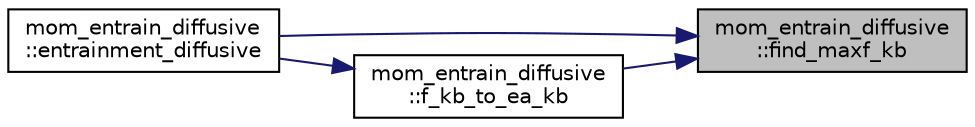 digraph "mom_entrain_diffusive::find_maxf_kb"
{
 // INTERACTIVE_SVG=YES
 // LATEX_PDF_SIZE
  edge [fontname="Helvetica",fontsize="10",labelfontname="Helvetica",labelfontsize="10"];
  node [fontname="Helvetica",fontsize="10",shape=record];
  rankdir="RL";
  Node1 [label="mom_entrain_diffusive\l::find_maxf_kb",height=0.2,width=0.4,color="black", fillcolor="grey75", style="filled", fontcolor="black",tooltip="Maximize F = ent*ds_kb*I_dSkbp1 in the range min_ent < ent < max_ent."];
  Node1 -> Node2 [dir="back",color="midnightblue",fontsize="10",style="solid",fontname="Helvetica"];
  Node2 [label="mom_entrain_diffusive\l::entrainment_diffusive",height=0.2,width=0.4,color="black", fillcolor="white", style="filled",URL="$namespacemom__entrain__diffusive.html#ae68ab2fa707778de2f92ce179729f2ff",tooltip="This subroutine calculates ea and eb, the rates at which a layer entrains from the layers above and b..."];
  Node1 -> Node3 [dir="back",color="midnightblue",fontsize="10",style="solid",fontname="Helvetica"];
  Node3 [label="mom_entrain_diffusive\l::f_kb_to_ea_kb",height=0.2,width=0.4,color="black", fillcolor="white", style="filled",URL="$namespacemom__entrain__diffusive.html#adce1b1ba57f5245f1eda57e7a254d4df",tooltip="Given an entrainment from below for layer kb, determine a consistent entrainment from above,..."];
  Node3 -> Node2 [dir="back",color="midnightblue",fontsize="10",style="solid",fontname="Helvetica"];
}
